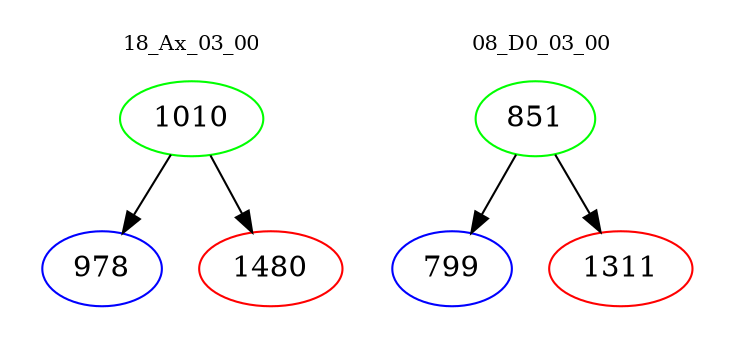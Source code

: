 digraph{
subgraph cluster_0 {
color = white
label = "18_Ax_03_00";
fontsize=10;
T0_1010 [label="1010", color="green"]
T0_1010 -> T0_978 [color="black"]
T0_978 [label="978", color="blue"]
T0_1010 -> T0_1480 [color="black"]
T0_1480 [label="1480", color="red"]
}
subgraph cluster_1 {
color = white
label = "08_D0_03_00";
fontsize=10;
T1_851 [label="851", color="green"]
T1_851 -> T1_799 [color="black"]
T1_799 [label="799", color="blue"]
T1_851 -> T1_1311 [color="black"]
T1_1311 [label="1311", color="red"]
}
}
